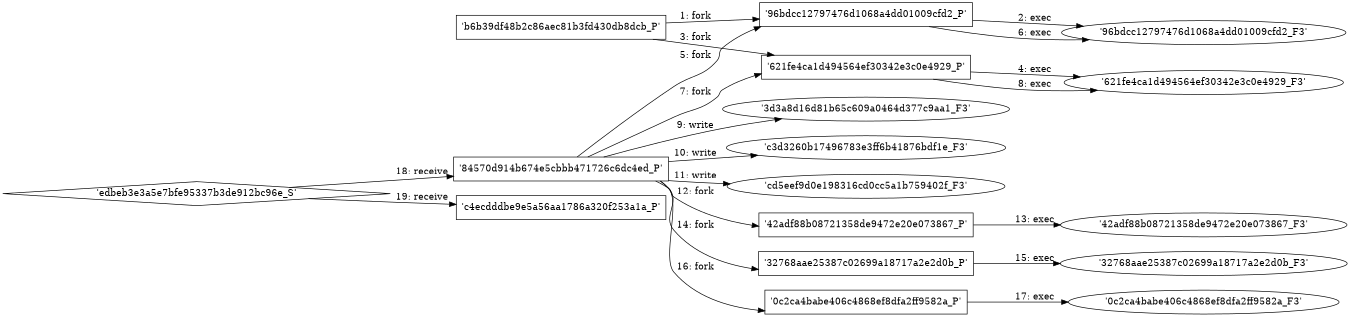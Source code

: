 digraph "D:\Learning\Paper\apt\基于CTI的攻击预警\Dataset\攻击图\ASGfromALLCTI\Threat Source newsletter for July 23, 2020.dot" {
rankdir="LR"
size="9"
fixedsize="false"
splines="true"
nodesep=0.3
ranksep=0
fontsize=10
overlap="scalexy"
engine= "neato"
	"'b6b39df48b2c86aec81b3fd430db8dcb_P'" [node_type=Process shape=box]
	"'96bdcc12797476d1068a4dd01009cfd2_P'" [node_type=Process shape=box]
	"'b6b39df48b2c86aec81b3fd430db8dcb_P'" -> "'96bdcc12797476d1068a4dd01009cfd2_P'" [label="1: fork"]
	"'96bdcc12797476d1068a4dd01009cfd2_P'" [node_type=Process shape=box]
	"'96bdcc12797476d1068a4dd01009cfd2_F3'" [node_type=File shape=ellipse]
	"'96bdcc12797476d1068a4dd01009cfd2_P'" -> "'96bdcc12797476d1068a4dd01009cfd2_F3'" [label="2: exec"]
	"'b6b39df48b2c86aec81b3fd430db8dcb_P'" [node_type=Process shape=box]
	"'621fe4ca1d494564ef30342e3c0e4929_P'" [node_type=Process shape=box]
	"'b6b39df48b2c86aec81b3fd430db8dcb_P'" -> "'621fe4ca1d494564ef30342e3c0e4929_P'" [label="3: fork"]
	"'621fe4ca1d494564ef30342e3c0e4929_P'" [node_type=Process shape=box]
	"'621fe4ca1d494564ef30342e3c0e4929_F3'" [node_type=File shape=ellipse]
	"'621fe4ca1d494564ef30342e3c0e4929_P'" -> "'621fe4ca1d494564ef30342e3c0e4929_F3'" [label="4: exec"]
	"'84570d914b674e5cbbb471726c6dc4ed_P'" [node_type=Process shape=box]
	"'96bdcc12797476d1068a4dd01009cfd2_P'" [node_type=Process shape=box]
	"'84570d914b674e5cbbb471726c6dc4ed_P'" -> "'96bdcc12797476d1068a4dd01009cfd2_P'" [label="5: fork"]
	"'96bdcc12797476d1068a4dd01009cfd2_P'" [node_type=Process shape=box]
	"'96bdcc12797476d1068a4dd01009cfd2_F3'" [node_type=File shape=ellipse]
	"'96bdcc12797476d1068a4dd01009cfd2_P'" -> "'96bdcc12797476d1068a4dd01009cfd2_F3'" [label="6: exec"]
	"'84570d914b674e5cbbb471726c6dc4ed_P'" [node_type=Process shape=box]
	"'621fe4ca1d494564ef30342e3c0e4929_P'" [node_type=Process shape=box]
	"'84570d914b674e5cbbb471726c6dc4ed_P'" -> "'621fe4ca1d494564ef30342e3c0e4929_P'" [label="7: fork"]
	"'621fe4ca1d494564ef30342e3c0e4929_P'" [node_type=Process shape=box]
	"'621fe4ca1d494564ef30342e3c0e4929_F3'" [node_type=File shape=ellipse]
	"'621fe4ca1d494564ef30342e3c0e4929_P'" -> "'621fe4ca1d494564ef30342e3c0e4929_F3'" [label="8: exec"]
	"'3d3a8d16d81b65c609a0464d377c9aa1_F3'" [node_type=file shape=ellipse]
	"'84570d914b674e5cbbb471726c6dc4ed_P'" [node_type=Process shape=box]
	"'84570d914b674e5cbbb471726c6dc4ed_P'" -> "'3d3a8d16d81b65c609a0464d377c9aa1_F3'" [label="9: write"]
	"'c3d3260b17496783e3ff6b41876bdf1e_F3'" [node_type=file shape=ellipse]
	"'84570d914b674e5cbbb471726c6dc4ed_P'" [node_type=Process shape=box]
	"'84570d914b674e5cbbb471726c6dc4ed_P'" -> "'c3d3260b17496783e3ff6b41876bdf1e_F3'" [label="10: write"]
	"'cd5eef9d0e198316cd0cc5a1b759402f_F3'" [node_type=file shape=ellipse]
	"'84570d914b674e5cbbb471726c6dc4ed_P'" [node_type=Process shape=box]
	"'84570d914b674e5cbbb471726c6dc4ed_P'" -> "'cd5eef9d0e198316cd0cc5a1b759402f_F3'" [label="11: write"]
	"'84570d914b674e5cbbb471726c6dc4ed_P'" [node_type=Process shape=box]
	"'42adf88b08721358de9472e20e073867_P'" [node_type=Process shape=box]
	"'84570d914b674e5cbbb471726c6dc4ed_P'" -> "'42adf88b08721358de9472e20e073867_P'" [label="12: fork"]
	"'42adf88b08721358de9472e20e073867_P'" [node_type=Process shape=box]
	"'42adf88b08721358de9472e20e073867_F3'" [node_type=File shape=ellipse]
	"'42adf88b08721358de9472e20e073867_P'" -> "'42adf88b08721358de9472e20e073867_F3'" [label="13: exec"]
	"'84570d914b674e5cbbb471726c6dc4ed_P'" [node_type=Process shape=box]
	"'32768aae25387c02699a18717a2e2d0b_P'" [node_type=Process shape=box]
	"'84570d914b674e5cbbb471726c6dc4ed_P'" -> "'32768aae25387c02699a18717a2e2d0b_P'" [label="14: fork"]
	"'32768aae25387c02699a18717a2e2d0b_P'" [node_type=Process shape=box]
	"'32768aae25387c02699a18717a2e2d0b_F3'" [node_type=File shape=ellipse]
	"'32768aae25387c02699a18717a2e2d0b_P'" -> "'32768aae25387c02699a18717a2e2d0b_F3'" [label="15: exec"]
	"'84570d914b674e5cbbb471726c6dc4ed_P'" [node_type=Process shape=box]
	"'0c2ca4babe406c4868ef8dfa2ff9582a_P'" [node_type=Process shape=box]
	"'84570d914b674e5cbbb471726c6dc4ed_P'" -> "'0c2ca4babe406c4868ef8dfa2ff9582a_P'" [label="16: fork"]
	"'0c2ca4babe406c4868ef8dfa2ff9582a_P'" [node_type=Process shape=box]
	"'0c2ca4babe406c4868ef8dfa2ff9582a_F3'" [node_type=File shape=ellipse]
	"'0c2ca4babe406c4868ef8dfa2ff9582a_P'" -> "'0c2ca4babe406c4868ef8dfa2ff9582a_F3'" [label="17: exec"]
	"'84570d914b674e5cbbb471726c6dc4ed_P'" [node_type=Process shape=box]
	"'edbeb3e3a5e7bfe95337b3de912bc96e_S'" [node_type=Socket shape=diamond]
	"'edbeb3e3a5e7bfe95337b3de912bc96e_S'" -> "'84570d914b674e5cbbb471726c6dc4ed_P'" [label="18: receive"]
	"'c4ecdddbe9e5a56aa1786a320f253a1a_P'" [node_type=Process shape=box]
	"'edbeb3e3a5e7bfe95337b3de912bc96e_S'" [node_type=Socket shape=diamond]
	"'edbeb3e3a5e7bfe95337b3de912bc96e_S'" -> "'c4ecdddbe9e5a56aa1786a320f253a1a_P'" [label="19: receive"]
}
